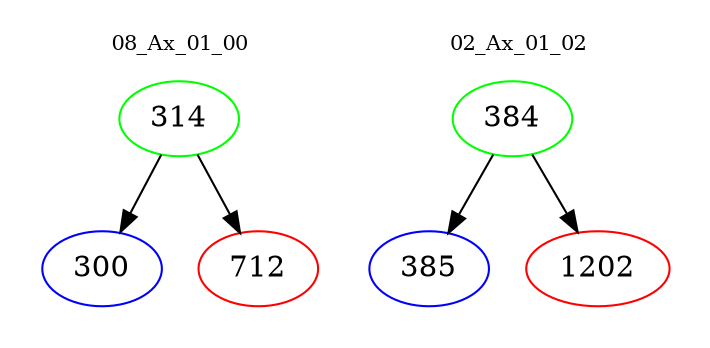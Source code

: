 digraph{
subgraph cluster_0 {
color = white
label = "08_Ax_01_00";
fontsize=10;
T0_314 [label="314", color="green"]
T0_314 -> T0_300 [color="black"]
T0_300 [label="300", color="blue"]
T0_314 -> T0_712 [color="black"]
T0_712 [label="712", color="red"]
}
subgraph cluster_1 {
color = white
label = "02_Ax_01_02";
fontsize=10;
T1_384 [label="384", color="green"]
T1_384 -> T1_385 [color="black"]
T1_385 [label="385", color="blue"]
T1_384 -> T1_1202 [color="black"]
T1_1202 [label="1202", color="red"]
}
}
